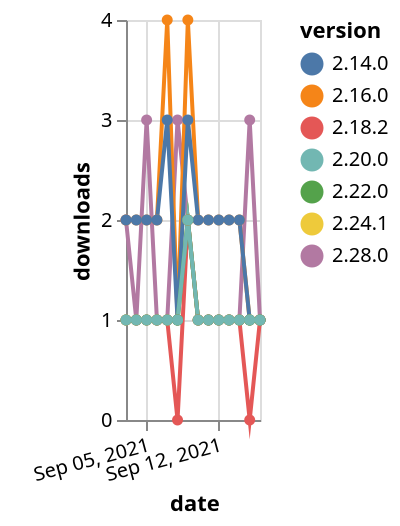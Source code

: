 {"$schema": "https://vega.github.io/schema/vega-lite/v5.json", "description": "A simple bar chart with embedded data.", "data": {"values": [{"date": "2021-09-03", "total": 135, "delta": 2, "version": "2.28.0"}, {"date": "2021-09-04", "total": 136, "delta": 1, "version": "2.28.0"}, {"date": "2021-09-05", "total": 139, "delta": 3, "version": "2.28.0"}, {"date": "2021-09-06", "total": 140, "delta": 1, "version": "2.28.0"}, {"date": "2021-09-07", "total": 141, "delta": 1, "version": "2.28.0"}, {"date": "2021-09-08", "total": 144, "delta": 3, "version": "2.28.0"}, {"date": "2021-09-09", "total": 146, "delta": 2, "version": "2.28.0"}, {"date": "2021-09-10", "total": 147, "delta": 1, "version": "2.28.0"}, {"date": "2021-09-11", "total": 148, "delta": 1, "version": "2.28.0"}, {"date": "2021-09-12", "total": 149, "delta": 1, "version": "2.28.0"}, {"date": "2021-09-13", "total": 150, "delta": 1, "version": "2.28.0"}, {"date": "2021-09-14", "total": 151, "delta": 1, "version": "2.28.0"}, {"date": "2021-09-15", "total": 154, "delta": 3, "version": "2.28.0"}, {"date": "2021-09-16", "total": 155, "delta": 1, "version": "2.28.0"}, {"date": "2021-09-03", "total": 2502, "delta": 2, "version": "2.16.0"}, {"date": "2021-09-04", "total": 2504, "delta": 2, "version": "2.16.0"}, {"date": "2021-09-05", "total": 2506, "delta": 2, "version": "2.16.0"}, {"date": "2021-09-06", "total": 2508, "delta": 2, "version": "2.16.0"}, {"date": "2021-09-07", "total": 2512, "delta": 4, "version": "2.16.0"}, {"date": "2021-09-08", "total": 2513, "delta": 1, "version": "2.16.0"}, {"date": "2021-09-09", "total": 2517, "delta": 4, "version": "2.16.0"}, {"date": "2021-09-10", "total": 2519, "delta": 2, "version": "2.16.0"}, {"date": "2021-09-11", "total": 2521, "delta": 2, "version": "2.16.0"}, {"date": "2021-09-12", "total": 2523, "delta": 2, "version": "2.16.0"}, {"date": "2021-09-13", "total": 2525, "delta": 2, "version": "2.16.0"}, {"date": "2021-09-14", "total": 2527, "delta": 2, "version": "2.16.0"}, {"date": "2021-09-15", "total": 2528, "delta": 1, "version": "2.16.0"}, {"date": "2021-09-16", "total": 2529, "delta": 1, "version": "2.16.0"}, {"date": "2021-09-03", "total": 181, "delta": 1, "version": "2.24.1"}, {"date": "2021-09-04", "total": 182, "delta": 1, "version": "2.24.1"}, {"date": "2021-09-05", "total": 183, "delta": 1, "version": "2.24.1"}, {"date": "2021-09-06", "total": 184, "delta": 1, "version": "2.24.1"}, {"date": "2021-09-07", "total": 185, "delta": 1, "version": "2.24.1"}, {"date": "2021-09-08", "total": 186, "delta": 1, "version": "2.24.1"}, {"date": "2021-09-09", "total": 188, "delta": 2, "version": "2.24.1"}, {"date": "2021-09-10", "total": 189, "delta": 1, "version": "2.24.1"}, {"date": "2021-09-11", "total": 190, "delta": 1, "version": "2.24.1"}, {"date": "2021-09-12", "total": 191, "delta": 1, "version": "2.24.1"}, {"date": "2021-09-13", "total": 192, "delta": 1, "version": "2.24.1"}, {"date": "2021-09-14", "total": 193, "delta": 1, "version": "2.24.1"}, {"date": "2021-09-15", "total": 194, "delta": 1, "version": "2.24.1"}, {"date": "2021-09-16", "total": 195, "delta": 1, "version": "2.24.1"}, {"date": "2021-09-03", "total": 244, "delta": 1, "version": "2.18.2"}, {"date": "2021-09-04", "total": 245, "delta": 1, "version": "2.18.2"}, {"date": "2021-09-05", "total": 246, "delta": 1, "version": "2.18.2"}, {"date": "2021-09-06", "total": 247, "delta": 1, "version": "2.18.2"}, {"date": "2021-09-07", "total": 248, "delta": 1, "version": "2.18.2"}, {"date": "2021-09-08", "total": 248, "delta": 0, "version": "2.18.2"}, {"date": "2021-09-09", "total": 250, "delta": 2, "version": "2.18.2"}, {"date": "2021-09-10", "total": 251, "delta": 1, "version": "2.18.2"}, {"date": "2021-09-11", "total": 252, "delta": 1, "version": "2.18.2"}, {"date": "2021-09-12", "total": 253, "delta": 1, "version": "2.18.2"}, {"date": "2021-09-13", "total": 254, "delta": 1, "version": "2.18.2"}, {"date": "2021-09-14", "total": 255, "delta": 1, "version": "2.18.2"}, {"date": "2021-09-15", "total": 255, "delta": 0, "version": "2.18.2"}, {"date": "2021-09-16", "total": 256, "delta": 1, "version": "2.18.2"}, {"date": "2021-09-03", "total": 2348, "delta": 2, "version": "2.14.0"}, {"date": "2021-09-04", "total": 2350, "delta": 2, "version": "2.14.0"}, {"date": "2021-09-05", "total": 2352, "delta": 2, "version": "2.14.0"}, {"date": "2021-09-06", "total": 2354, "delta": 2, "version": "2.14.0"}, {"date": "2021-09-07", "total": 2357, "delta": 3, "version": "2.14.0"}, {"date": "2021-09-08", "total": 2358, "delta": 1, "version": "2.14.0"}, {"date": "2021-09-09", "total": 2361, "delta": 3, "version": "2.14.0"}, {"date": "2021-09-10", "total": 2363, "delta": 2, "version": "2.14.0"}, {"date": "2021-09-11", "total": 2365, "delta": 2, "version": "2.14.0"}, {"date": "2021-09-12", "total": 2367, "delta": 2, "version": "2.14.0"}, {"date": "2021-09-13", "total": 2369, "delta": 2, "version": "2.14.0"}, {"date": "2021-09-14", "total": 2371, "delta": 2, "version": "2.14.0"}, {"date": "2021-09-15", "total": 2372, "delta": 1, "version": "2.14.0"}, {"date": "2021-09-16", "total": 2373, "delta": 1, "version": "2.14.0"}, {"date": "2021-09-03", "total": 190, "delta": 1, "version": "2.22.0"}, {"date": "2021-09-04", "total": 191, "delta": 1, "version": "2.22.0"}, {"date": "2021-09-05", "total": 192, "delta": 1, "version": "2.22.0"}, {"date": "2021-09-06", "total": 193, "delta": 1, "version": "2.22.0"}, {"date": "2021-09-07", "total": 194, "delta": 1, "version": "2.22.0"}, {"date": "2021-09-08", "total": 195, "delta": 1, "version": "2.22.0"}, {"date": "2021-09-09", "total": 197, "delta": 2, "version": "2.22.0"}, {"date": "2021-09-10", "total": 198, "delta": 1, "version": "2.22.0"}, {"date": "2021-09-11", "total": 199, "delta": 1, "version": "2.22.0"}, {"date": "2021-09-12", "total": 200, "delta": 1, "version": "2.22.0"}, {"date": "2021-09-13", "total": 201, "delta": 1, "version": "2.22.0"}, {"date": "2021-09-14", "total": 202, "delta": 1, "version": "2.22.0"}, {"date": "2021-09-15", "total": 203, "delta": 1, "version": "2.22.0"}, {"date": "2021-09-16", "total": 204, "delta": 1, "version": "2.22.0"}, {"date": "2021-09-03", "total": 201, "delta": 1, "version": "2.20.0"}, {"date": "2021-09-04", "total": 202, "delta": 1, "version": "2.20.0"}, {"date": "2021-09-05", "total": 203, "delta": 1, "version": "2.20.0"}, {"date": "2021-09-06", "total": 204, "delta": 1, "version": "2.20.0"}, {"date": "2021-09-07", "total": 205, "delta": 1, "version": "2.20.0"}, {"date": "2021-09-08", "total": 206, "delta": 1, "version": "2.20.0"}, {"date": "2021-09-09", "total": 208, "delta": 2, "version": "2.20.0"}, {"date": "2021-09-10", "total": 209, "delta": 1, "version": "2.20.0"}, {"date": "2021-09-11", "total": 210, "delta": 1, "version": "2.20.0"}, {"date": "2021-09-12", "total": 211, "delta": 1, "version": "2.20.0"}, {"date": "2021-09-13", "total": 212, "delta": 1, "version": "2.20.0"}, {"date": "2021-09-14", "total": 213, "delta": 1, "version": "2.20.0"}, {"date": "2021-09-15", "total": 214, "delta": 1, "version": "2.20.0"}, {"date": "2021-09-16", "total": 215, "delta": 1, "version": "2.20.0"}]}, "width": "container", "mark": {"type": "line", "point": {"filled": true}}, "encoding": {"x": {"field": "date", "type": "temporal", "timeUnit": "yearmonthdate", "title": "date", "axis": {"labelAngle": -15}}, "y": {"field": "delta", "type": "quantitative", "title": "downloads"}, "color": {"field": "version", "type": "nominal"}, "tooltip": {"field": "delta"}}}